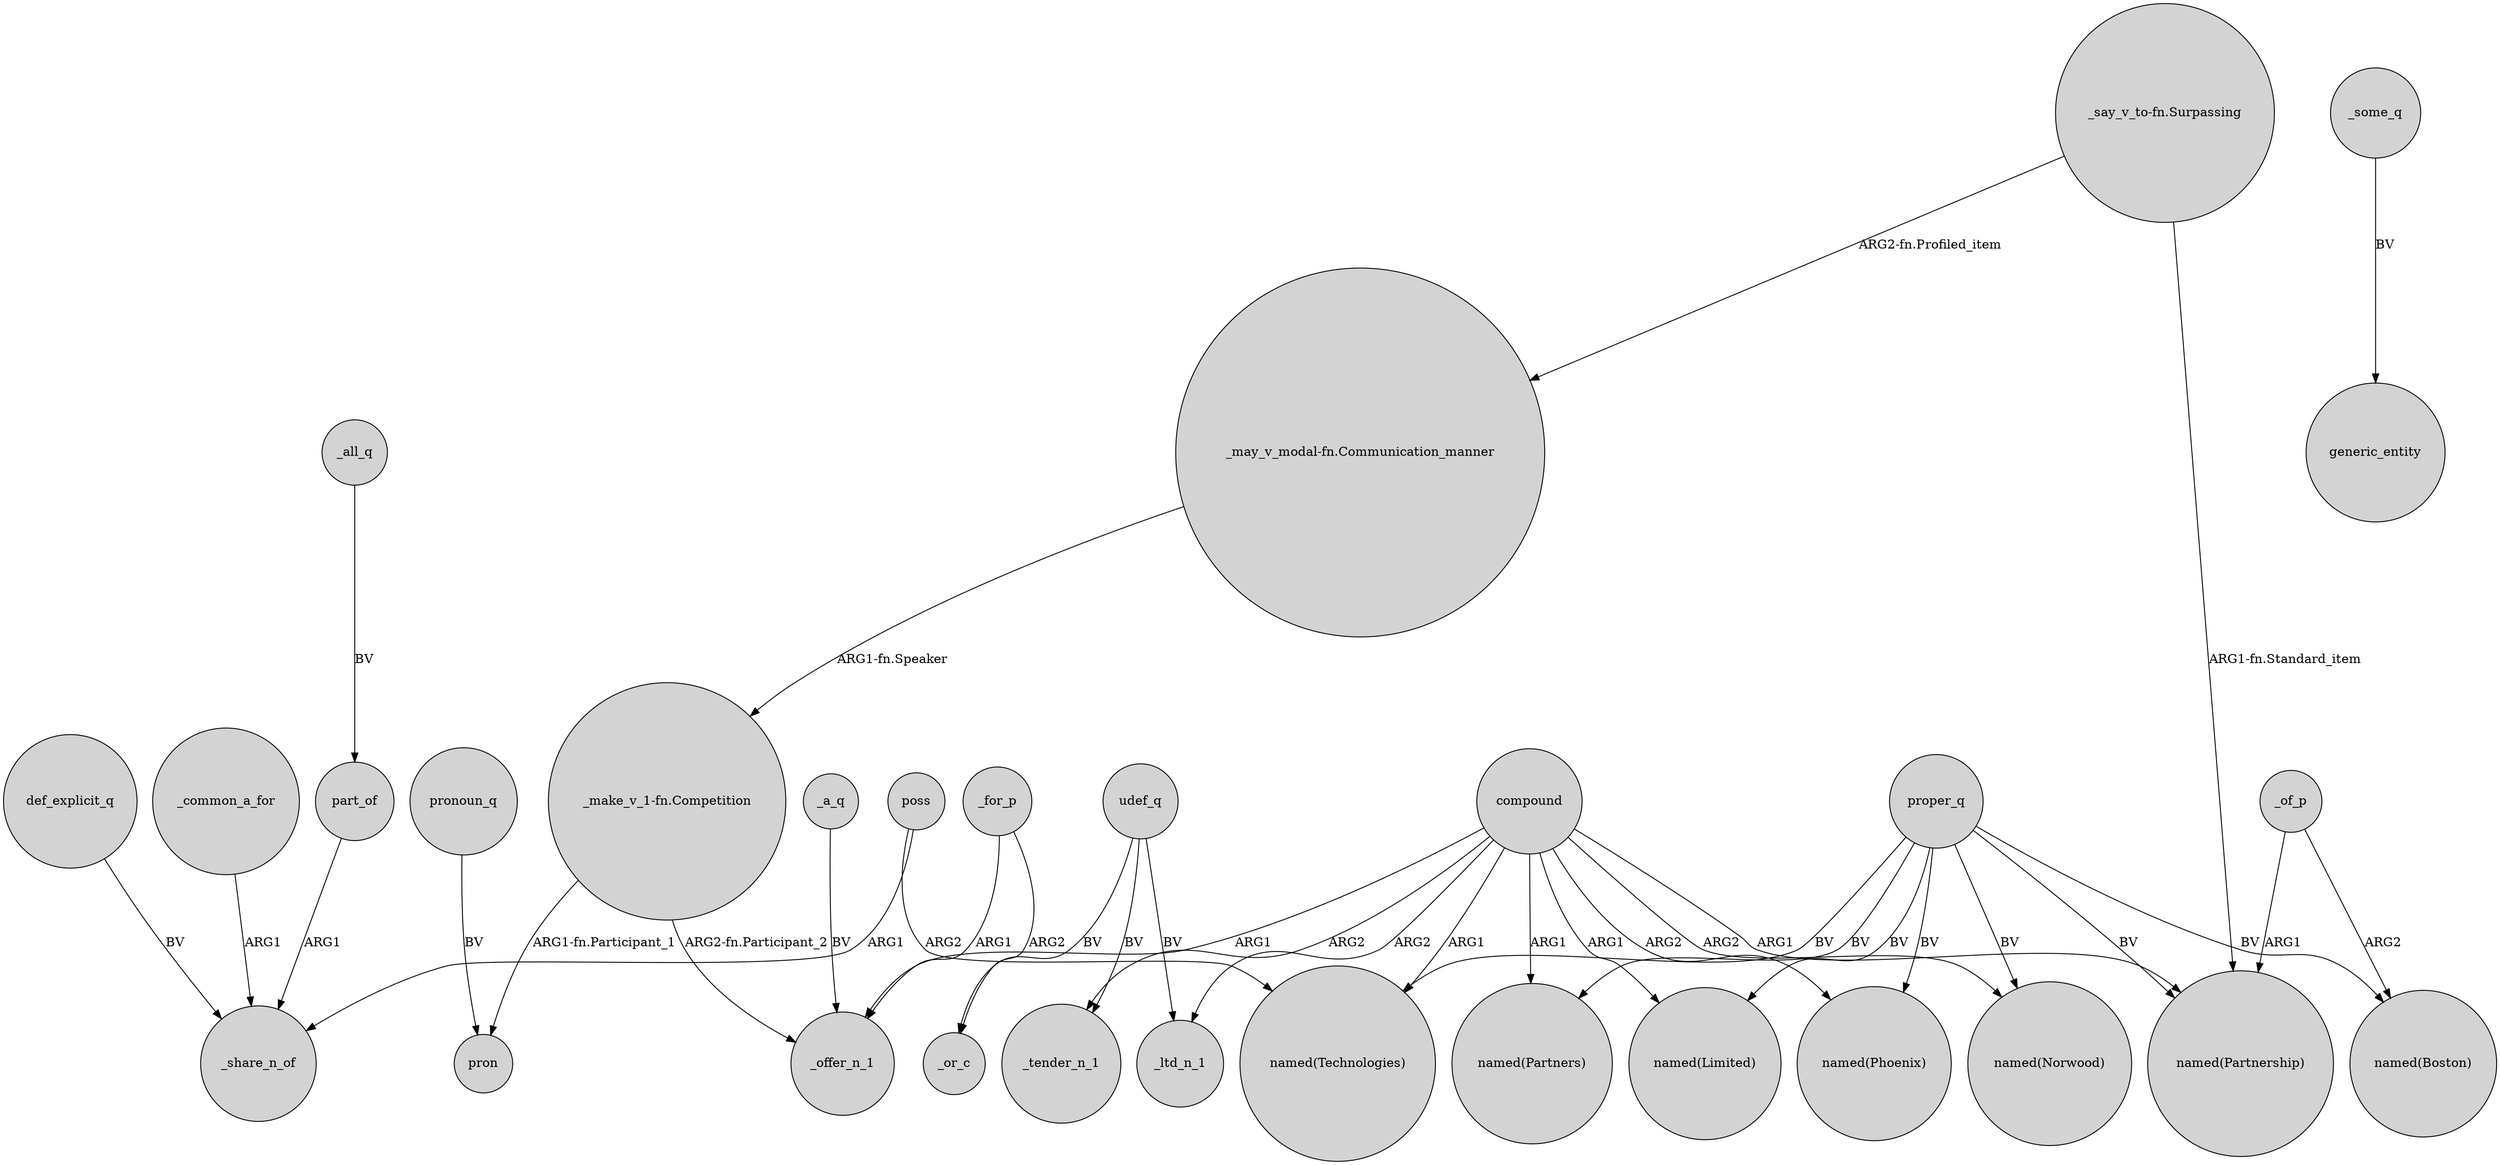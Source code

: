 digraph {
	node [shape=circle style=filled]
	proper_q -> "named(Technologies)" [label=BV]
	_for_p -> _offer_n_1 [label=ARG1]
	proper_q -> "named(Partnership)" [label=BV]
	proper_q -> "named(Phoenix)" [label=BV]
	_of_p -> "named(Boston)" [label=ARG2]
	def_explicit_q -> _share_n_of [label=BV]
	proper_q -> "named(Boston)" [label=BV]
	_common_a_for -> _share_n_of [label=ARG1]
	poss -> "named(Technologies)" [label=ARG2]
	"_may_v_modal-fn.Communication_manner" -> "_make_v_1-fn.Competition" [label="ARG1-fn.Speaker"]
	compound -> "named(Phoenix)" [label=ARG2]
	compound -> "named(Norwood)" [label=ARG2]
	proper_q -> "named(Partners)" [label=BV]
	_of_p -> "named(Partnership)" [label=ARG1]
	_all_q -> part_of [label=BV]
	_some_q -> generic_entity [label=BV]
	compound -> _offer_n_1 [label=ARG1]
	"_say_v_to-fn.Surpassing" -> "named(Partnership)" [label="ARG1-fn.Standard_item"]
	udef_q -> _or_c [label=BV]
	"_make_v_1-fn.Competition" -> _offer_n_1 [label="ARG2-fn.Participant_2"]
	pronoun_q -> pron [label=BV]
	udef_q -> _tender_n_1 [label=BV]
	_for_p -> _or_c [label=ARG2]
	compound -> _tender_n_1 [label=ARG2]
	"_make_v_1-fn.Competition" -> pron [label="ARG1-fn.Participant_1"]
	poss -> _share_n_of [label=ARG1]
	compound -> "named(Limited)" [label=ARG1]
	proper_q -> "named(Limited)" [label=BV]
	compound -> _ltd_n_1 [label=ARG2]
	compound -> "named(Partnership)" [label=ARG1]
	_a_q -> _offer_n_1 [label=BV]
	compound -> "named(Technologies)" [label=ARG1]
	"_say_v_to-fn.Surpassing" -> "_may_v_modal-fn.Communication_manner" [label="ARG2-fn.Profiled_item"]
	udef_q -> _ltd_n_1 [label=BV]
	compound -> "named(Partners)" [label=ARG1]
	proper_q -> "named(Norwood)" [label=BV]
	part_of -> _share_n_of [label=ARG1]
}
